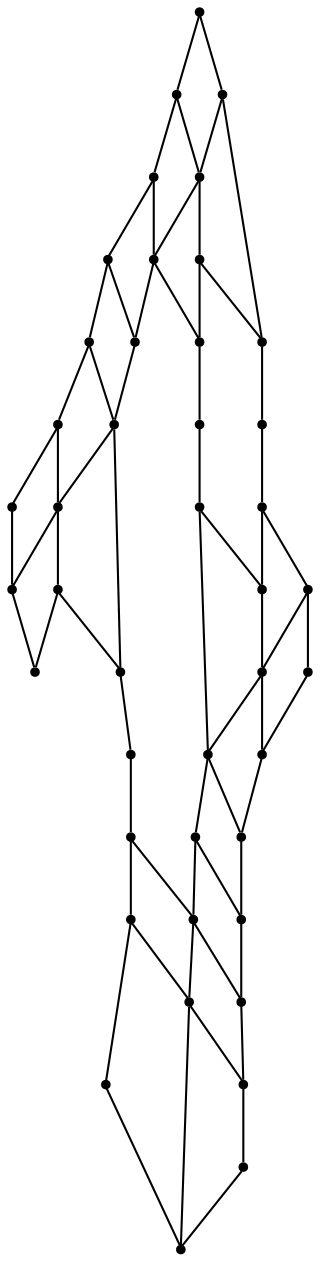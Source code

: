 graph {
  node [shape=point,comment="{\"directed\":false,\"doi\":\"10.1007/11618058_3\",\"figure\":\"4 (13)\"}"]

  v0 [pos="1583.5862236555233,926.8520288689192"]
  v1 [pos="1578.2320948401161,940.5228548271713"]
  v2 [pos="1571.6965252543605,911.9562082512435"]
  v3 [pos="1566.8403706395347,966.3186960442123"]
  v4 [pos="1567.6874227834303,925.4520349724348"]
  v5 [pos="1547.9129315043604,884.1645492139713"]
  v6 [pos="1561.7988508357557,947.4656038506088"]
  v7 [pos="1543.5829533066858,900.7687184237695"]
  v8 [pos="1536.1024027979652,946.7812153720117"]
  v9 [pos="1515.2891351744186,843.7801612440005"]
  v10 [pos="1509.9142123909885,848.6103627108789"]
  v11 [pos="1490.939811954942,988.2978372795639"]
  v12 [pos="1478.662531795058,807.5145337008692"]
  v13 [pos="1462.1094522165697,809.6218360486882"]
  v14 [pos="1438.6842841569767,1020.7530590914942"]
  v15 [pos="1453.4828806322673,782.5114183647688"]
  v16 [pos="1439.8313544694768,785.7718401176985"]
  v17 [pos="1416.846897710756,809.6530529879785"]
  v18 [pos="1439.796984011628,770.6687224927798"]
  v19 [pos="1440.5721157340117,1038.3645309034246"]
  v20 [pos="1418.7420421511629,1053.3509823703027"]
  v21 [pos="1429.7492687136628,1039.765573841657"]
  v22 [pos="1425.5536882267443,776.681194009707"]
  v23 [pos="1417.601203670058,790.2447633965071"]
  v24 [pos="1394.0217977834304,1020.9853423658269"]
  v25 [pos="1409.4090479651163,1044.6145309034246"]
  v26 [pos="1398.1225654069767,790.6686716301497"]
  v27 [pos="1406.8314861918604,1059.7936881605046"]
  v28 [pos="1372.876176417151,842.0343332512435"]
  v29 [pos="1396.9556867732558,1048.1145156446355"]
  v30 [pos="1355.4729605741277,820.3353815300521"]
  v31 [pos="1377.9313045058138,1023.2270492139714"]
  v32 [pos="1353.9060365188952,981.9895359896875"]
  v33 [pos="1348.5352470930231,986.8968261304752"]
  v34 [pos="1335.9901571584303,883.2061701042708"]
  v35 [pos="1321.9969295058138,861.4437036736067"]
  v36 [pos="1327.9188862645349,929.4478667798894"]
  v37 [pos="1323.13671875,946.2092968844629"]
  v38 [pos="1318.4452625363372,881.7114127698794"]
  v39 [pos="1310.6854878270349,904.1936807854232"]
  v40 [pos="1305.4928461119187,917.9936660352605"]
  v41 [pos="1305.0636128270348,888.5187082512435"]
  v42 [pos="1297.399668422965,902.739518187767"]

  v0 -- v1 [id="-1",pos="1583.5862236555233,926.8520288689192 1578.2320948401161,940.5228548271713 1578.2320948401161,940.5228548271713 1578.2320948401161,940.5228548271713"]
  v42 -- v41 [id="-3",pos="1297.399668422965,902.739518187767 1305.0636128270348,888.5187082512435 1305.0636128270348,888.5187082512435 1305.0636128270348,888.5187082512435"]
  v42 -- v40 [id="-4",pos="1297.399668422965,902.739518187767 1305.4928461119187,917.9936660352605 1305.4928461119187,917.9936660352605 1305.4928461119187,917.9936660352605"]
  v41 -- v35 [id="-11",pos="1305.0636128270348,888.5187082512435 1321.9969295058138,861.4437036736067 1321.9969295058138,861.4437036736067 1321.9969295058138,861.4437036736067"]
  v40 -- v39 [id="-12",pos="1305.4928461119187,917.9936660352605 1310.6854878270349,904.1936807854232 1310.6854878270349,904.1936807854232 1310.6854878270349,904.1936807854232"]
  v41 -- v39 [id="-13",pos="1305.0636128270348,888.5187082512435 1310.6854878270349,904.1936807854232 1310.6854878270349,904.1936807854232 1310.6854878270349,904.1936807854232"]
  v40 -- v37 [id="-17",pos="1305.4928461119187,917.9936660352605 1323.13671875,946.2092968844629 1323.13671875,946.2092968844629 1323.13671875,946.2092968844629"]
  v39 -- v38 [id="-22",pos="1310.6854878270349,904.1936807854232 1318.4452625363372,881.7114127698794 1318.4452625363372,881.7114127698794 1318.4452625363372,881.7114127698794"]
  v39 -- v36 [id="-25",pos="1310.6854878270349,904.1936807854232 1327.9188862645349,929.4478667798894 1327.9188862645349,929.4478667798894 1327.9188862645349,929.4478667798894"]
  v38 -- v35 [id="-28",pos="1318.4452625363372,881.7114127698794 1321.9969295058138,861.4437036736067 1321.9969295058138,861.4437036736067 1321.9969295058138,861.4437036736067"]
  v38 -- v34 [id="-31",pos="1318.4452625363372,881.7114127698794 1335.9901571584303,883.2061701042708 1335.9901571584303,883.2061701042708 1335.9901571584303,883.2061701042708"]
  v35 -- v30 [id="-38",pos="1321.9969295058138,861.4437036736067 1355.4729605741277,820.3353815300521 1355.4729605741277,820.3353815300521 1355.4729605741277,820.3353815300521"]
  v37 -- v36 [id="-40",pos="1323.13671875,946.2092968844629 1327.9188862645349,929.4478667798894 1327.9188862645349,929.4478667798894 1327.9188862645349,929.4478667798894"]
  v37 -- v33 [id="-43",pos="1323.13671875,946.2092968844629 1348.5352470930231,986.8968261304752 1348.5352470930231,986.8968261304752 1348.5352470930231,986.8968261304752"]
  v36 -- v34 [id="-48",pos="1327.9188862645349,929.4478667798894 1335.9901571584303,883.2061701042708 1335.9901571584303,883.2061701042708 1335.9901571584303,883.2061701042708"]
  v36 -- v32 [id="-51",pos="1327.9188862645349,929.4478667798894 1353.9060365188952,981.9895359896875 1353.9060365188952,981.9895359896875 1353.9060365188952,981.9895359896875"]
  v34 -- v28 [id="-56",pos="1335.9901571584303,883.2061701042708 1372.876176417151,842.0343332512435 1372.876176417151,842.0343332512435 1372.876176417151,842.0343332512435"]
  v33 -- v32 [id="-61",pos="1348.5352470930231,986.8968261304752 1353.9060365188952,981.9895359896875 1353.9060365188952,981.9895359896875 1353.9060365188952,981.9895359896875"]
  v33 -- v31 [id="-62",pos="1348.5352470930231,986.8968261304752 1377.9313045058138,1023.2270492139714 1377.9313045058138,1023.2270492139714 1377.9313045058138,1023.2270492139714"]
  v32 -- v24 [id="-71",pos="1353.9060365188952,981.9895359896875 1394.0217977834304,1020.9853423658269 1394.0217977834304,1020.9853423658269 1394.0217977834304,1020.9853423658269"]
  v30 -- v26 [id="-72",pos="1355.4729605741277,820.3353815300521 1398.1225654069767,790.6686716301497 1398.1225654069767,790.6686716301497 1398.1225654069767,790.6686716301497"]
  v28 -- v17 [id="-76",pos="1372.876176417151,842.0343332512435 1416.846897710756,809.6530529879785 1416.846897710756,809.6530529879785 1416.846897710756,809.6530529879785"]
  v31 -- v29 [id="-81",pos="1377.9313045058138,1023.2270492139714 1396.9556867732558,1048.1145156446355 1396.9556867732558,1048.1145156446355 1396.9556867732558,1048.1145156446355"]
  v31 -- v24 [id="-82",pos="1377.9313045058138,1023.2270492139714 1394.0217977834304,1020.9853423658269 1394.0217977834304,1020.9853423658269 1394.0217977834304,1020.9853423658269"]
  v24 -- v25 [id="-89",pos="1394.0217977834304,1020.9853423658269 1409.4090479651163,1044.6145309034246 1409.4090479651163,1044.6145309034246 1409.4090479651163,1044.6145309034246"]
  v24 -- v14 [id="-91",pos="1394.0217977834304,1020.9853423658269 1438.6842841569767,1020.7530590914942 1438.6842841569767,1020.7530590914942 1438.6842841569767,1020.7530590914942"]
  v29 -- v27 [id="-97",pos="1396.9556867732558,1048.1145156446355 1406.8314861918604,1059.7936881605046 1406.8314861918604,1059.7936881605046 1406.8314861918604,1059.7936881605046"]
  v29 -- v25 [id="-98",pos="1396.9556867732558,1048.1145156446355 1409.4090479651163,1044.6145309034246 1409.4090479651163,1044.6145309034246 1409.4090479651163,1044.6145309034246"]
  v26 -- v22 [id="-100",pos="1398.1225654069767,790.6686716301497 1425.5536882267443,776.681194009707 1425.5536882267443,776.681194009707 1425.5536882267443,776.681194009707"]
  v26 -- v23 [id="-102",pos="1398.1225654069767,790.6686716301497 1417.601203670058,790.2447633965071 1417.601203670058,790.2447633965071 1417.601203670058,790.2447633965071"]
  v27 -- v20 [id="-108",pos="1406.8314861918604,1059.7936881605046 1418.7420421511629,1053.3509823703027 1418.7420421511629,1053.3509823703027 1418.7420421511629,1053.3509823703027"]
  v25 -- v20 [id="-113",pos="1409.4090479651163,1044.6145309034246 1418.7420421511629,1053.3509823703027 1418.7420421511629,1053.3509823703027 1418.7420421511629,1053.3509823703027"]
  v25 -- v21 [id="-114",pos="1409.4090479651163,1044.6145309034246 1429.7492687136628,1039.765573841657 1429.7492687136628,1039.765573841657 1429.7492687136628,1039.765573841657"]
  v17 -- v23 [id="-120",pos="1416.846897710756,809.6530529879785 1417.601203670058,790.2447633965071 1417.601203670058,790.2447633965071 1417.601203670058,790.2447633965071"]
  v17 -- v13 [id="-129",pos="1416.846897710756,809.6530529879785 1462.1094522165697,809.6218360486882 1462.1094522165697,809.6218360486882 1462.1094522165697,809.6218360486882"]
  v23 -- v16 [id="-130",pos="1417.601203670058,790.2447633965071 1439.8313544694768,785.7718401176985 1439.8313544694768,785.7718401176985 1439.8313544694768,785.7718401176985"]
  v20 -- v19 [id="-132",pos="1418.7420421511629,1053.3509823703027 1440.5721157340117,1038.3645309034246 1440.5721157340117,1038.3645309034246 1440.5721157340117,1038.3645309034246"]
  v22 -- v18 [id="-137",pos="1425.5536882267443,776.681194009707 1439.796984011628,770.6687224927798 1439.796984011628,770.6687224927798 1439.796984011628,770.6687224927798"]
  v22 -- v16 [id="-138",pos="1425.5536882267443,776.681194009707 1439.8313544694768,785.7718401176985 1439.8313544694768,785.7718401176985 1439.8313544694768,785.7718401176985"]
  v21 -- v14 [id="-142",pos="1429.7492687136628,1039.765573841657 1438.6842841569767,1020.7530590914942 1438.6842841569767,1020.7530590914942 1438.6842841569767,1020.7530590914942"]
  v21 -- v19 [id="-144",pos="1429.7492687136628,1039.765573841657 1440.5721157340117,1038.3645309034246 1440.5721157340117,1038.3645309034246 1440.5721157340117,1038.3645309034246"]
  v14 -- v11 [id="-160",pos="1438.6842841569767,1020.7530590914942 1490.939811954942,988.2978372795639 1490.939811954942,988.2978372795639 1490.939811954942,988.2978372795639"]
  v16 -- v13 [id="-164",pos="1439.8313544694768,785.7718401176985 1462.1094522165697,809.6218360486882 1462.1094522165697,809.6218360486882 1462.1094522165697,809.6218360486882"]
  v18 -- v15 [id="-165",pos="1439.796984011628,770.6687224927798 1453.4828806322673,782.5114183647688 1453.4828806322673,782.5114183647688 1453.4828806322673,782.5114183647688"]
  v16 -- v15 [id="-166",pos="1439.8313544694768,785.7718401176985 1453.4828806322673,782.5114183647688 1453.4828806322673,782.5114183647688 1453.4828806322673,782.5114183647688"]
  v15 -- v12 [id="-173",pos="1453.4828806322673,782.5114183647688 1478.662531795058,807.5145337008692 1478.662531795058,807.5145337008692 1478.662531795058,807.5145337008692"]
  v13 -- v10 [id="-179",pos="1462.1094522165697,809.6218360486882 1509.9142123909885,848.6103627108789 1509.9142123909885,848.6103627108789 1509.9142123909885,848.6103627108789"]
  v13 -- v12 [id="-180",pos="1462.1094522165697,809.6218360486882 1478.662531795058,807.5145337008692 1478.662531795058,807.5145337008692 1478.662531795058,807.5145337008692"]
  v12 -- v9 [id="-187",pos="1478.662531795058,807.5145337008692 1515.2891351744186,843.7801612440005 1515.2891351744186,843.7801612440005 1515.2891351744186,843.7801612440005"]
  v11 -- v8 [id="-190",pos="1490.939811954942,988.2978372795639 1536.1024027979652,946.7812153720117 1536.1024027979652,946.7812153720117 1536.1024027979652,946.7812153720117"]
  v10 -- v9 [id="-195",pos="1509.9142123909885,848.6103627108789 1515.2891351744186,843.7801612440005 1515.2891351744186,843.7801612440005 1515.2891351744186,843.7801612440005"]
  v10 -- v7 [id="-196",pos="1509.9142123909885,848.6103627108789 1543.5829533066858,900.7687184237695 1543.5829533066858,900.7687184237695 1543.5829533066858,900.7687184237695"]
  v9 -- v5 [id="-203",pos="1515.2891351744186,843.7801612440005 1547.9129315043604,884.1645492139713 1547.9129315043604,884.1645492139713 1547.9129315043604,884.1645492139713"]
  v8 -- v7 [id="-206",pos="1536.1024027979652,946.7812153720117 1543.5829533066858,900.7687184237695 1543.5829533066858,900.7687184237695 1543.5829533066858,900.7687184237695"]
  v8 -- v6 [id="-209",pos="1536.1024027979652,946.7812153720117 1561.7988508357557,947.4656038506088 1561.7988508357557,947.4656038506088 1561.7988508357557,947.4656038506088"]
  v7 -- v5 [id="-214",pos="1543.5829533066858,900.7687184237695 1547.9129315043604,884.1645492139713 1547.9129315043604,884.1645492139713 1547.9129315043604,884.1645492139713"]
  v7 -- v4 [id="-217",pos="1543.5829533066858,900.7687184237695 1567.6874227834303,925.4520349724348 1567.6874227834303,925.4520349724348 1567.6874227834303,925.4520349724348"]
  v5 -- v2 [id="-223",pos="1547.9129315043604,884.1645492139713 1571.6965252543605,911.9562082512435 1571.6965252543605,911.9562082512435 1571.6965252543605,911.9562082512435"]
  v6 -- v4 [id="-227",pos="1561.7988508357557,947.4656038506088 1567.6874227834303,925.4520349724348 1567.6874227834303,925.4520349724348 1567.6874227834303,925.4520349724348"]
  v6 -- v3 [id="-228",pos="1561.7988508357557,947.4656038506088 1566.8403706395347,966.3186960442123 1566.8403706395347,966.3186960442123 1566.8403706395347,966.3186960442123"]
  v3 -- v1 [id="-235",pos="1566.8403706395347,966.3186960442123 1578.2320948401161,940.5228548271713 1578.2320948401161,940.5228548271713 1578.2320948401161,940.5228548271713"]
  v4 -- v2 [id="-238",pos="1567.6874227834303,925.4520349724348 1571.6965252543605,911.9562082512435 1571.6965252543605,911.9562082512435 1571.6965252543605,911.9562082512435"]
  v4 -- v1 [id="-241",pos="1567.6874227834303,925.4520349724348 1578.2320948401161,940.5228548271713 1578.2320948401161,940.5228548271713 1578.2320948401161,940.5228548271713"]
  v2 -- v0 [id="-247",pos="1571.6965252543605,911.9562082512435 1583.5862236555233,926.8520288689192 1583.5862236555233,926.8520288689192 1583.5862236555233,926.8520288689192"]
}